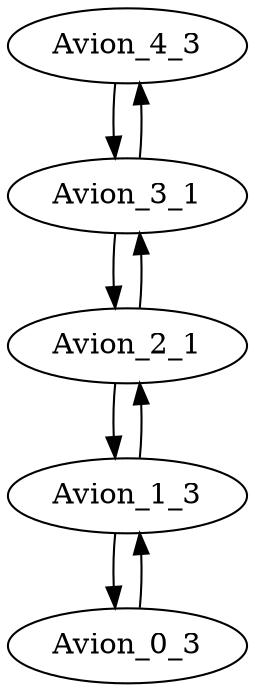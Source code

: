 digraph {Avion_4_3->Avion_3_1
Avion_3_1->Avion_4_3
Avion_3_1->Avion_2_1
Avion_2_1->Avion_3_1
Avion_2_1->Avion_1_3
Avion_1_3->Avion_2_1
Avion_1_3->Avion_0_3
Avion_0_3->Avion_1_3
Avion_0_3}